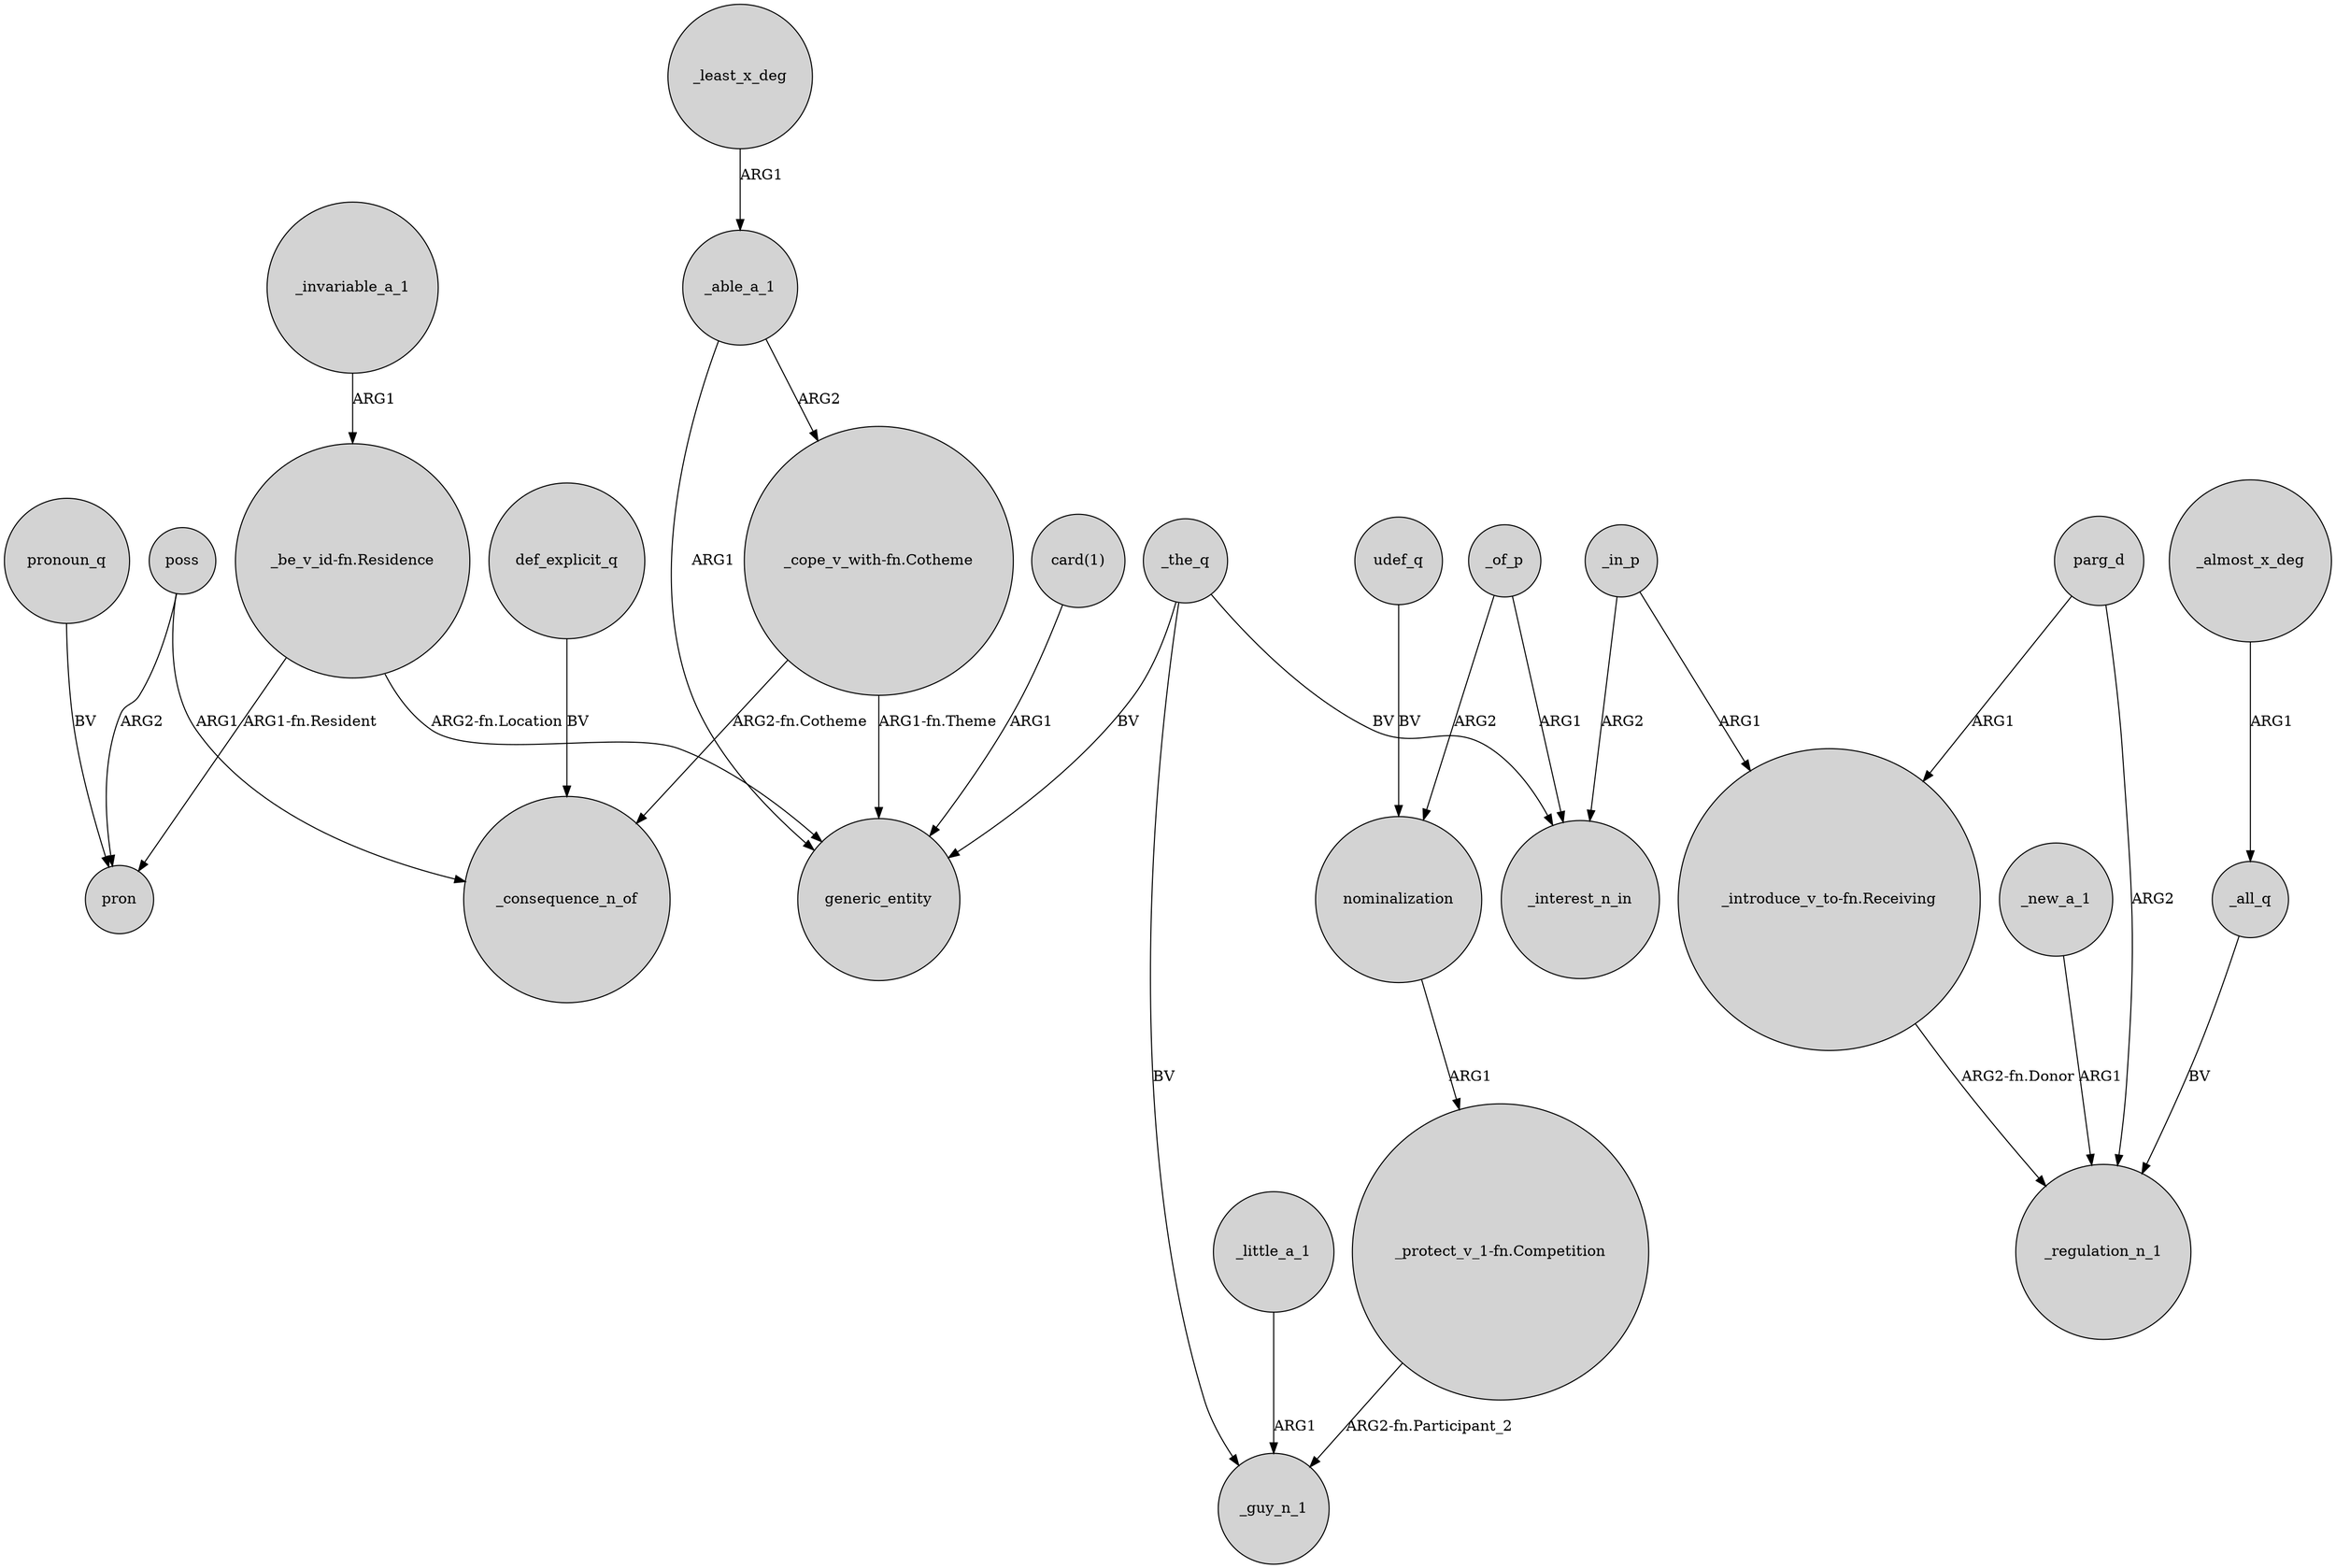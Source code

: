 digraph {
	node [shape=circle style=filled]
	_able_a_1 -> generic_entity [label=ARG1]
	"card(1)" -> generic_entity [label=ARG1]
	"_cope_v_with-fn.Cotheme" -> _consequence_n_of [label="ARG2-fn.Cotheme"]
	poss -> _consequence_n_of [label=ARG1]
	_new_a_1 -> _regulation_n_1 [label=ARG1]
	_invariable_a_1 -> "_be_v_id-fn.Residence" [label=ARG1]
	udef_q -> nominalization [label=BV]
	"_introduce_v_to-fn.Receiving" -> _regulation_n_1 [label="ARG2-fn.Donor"]
	_least_x_deg -> _able_a_1 [label=ARG1]
	"_be_v_id-fn.Residence" -> pron [label="ARG1-fn.Resident"]
	def_explicit_q -> _consequence_n_of [label=BV]
	_almost_x_deg -> _all_q [label=ARG1]
	_of_p -> nominalization [label=ARG2]
	pronoun_q -> pron [label=BV]
	_in_p -> "_introduce_v_to-fn.Receiving" [label=ARG1]
	_little_a_1 -> _guy_n_1 [label=ARG1]
	poss -> pron [label=ARG2]
	"_protect_v_1-fn.Competition" -> _guy_n_1 [label="ARG2-fn.Participant_2"]
	_able_a_1 -> "_cope_v_with-fn.Cotheme" [label=ARG2]
	_the_q -> _interest_n_in [label=BV]
	_in_p -> _interest_n_in [label=ARG2]
	_the_q -> _guy_n_1 [label=BV]
	_the_q -> generic_entity [label=BV]
	_all_q -> _regulation_n_1 [label=BV]
	_of_p -> _interest_n_in [label=ARG1]
	parg_d -> "_introduce_v_to-fn.Receiving" [label=ARG1]
	parg_d -> _regulation_n_1 [label=ARG2]
	nominalization -> "_protect_v_1-fn.Competition" [label=ARG1]
	"_be_v_id-fn.Residence" -> generic_entity [label="ARG2-fn.Location"]
	"_cope_v_with-fn.Cotheme" -> generic_entity [label="ARG1-fn.Theme"]
}
